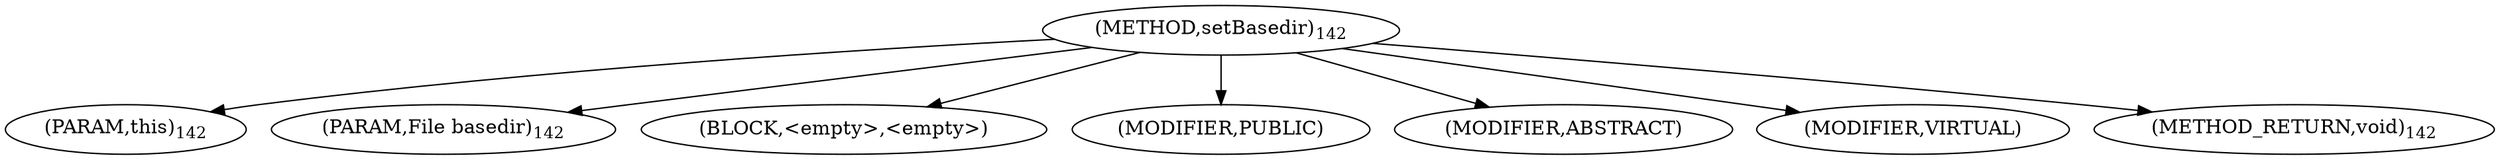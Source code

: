 digraph "setBasedir" {  
"89" [label = <(METHOD,setBasedir)<SUB>142</SUB>> ]
"90" [label = <(PARAM,this)<SUB>142</SUB>> ]
"91" [label = <(PARAM,File basedir)<SUB>142</SUB>> ]
"92" [label = <(BLOCK,&lt;empty&gt;,&lt;empty&gt;)> ]
"93" [label = <(MODIFIER,PUBLIC)> ]
"94" [label = <(MODIFIER,ABSTRACT)> ]
"95" [label = <(MODIFIER,VIRTUAL)> ]
"96" [label = <(METHOD_RETURN,void)<SUB>142</SUB>> ]
  "89" -> "90" 
  "89" -> "91" 
  "89" -> "92" 
  "89" -> "93" 
  "89" -> "94" 
  "89" -> "95" 
  "89" -> "96" 
}
